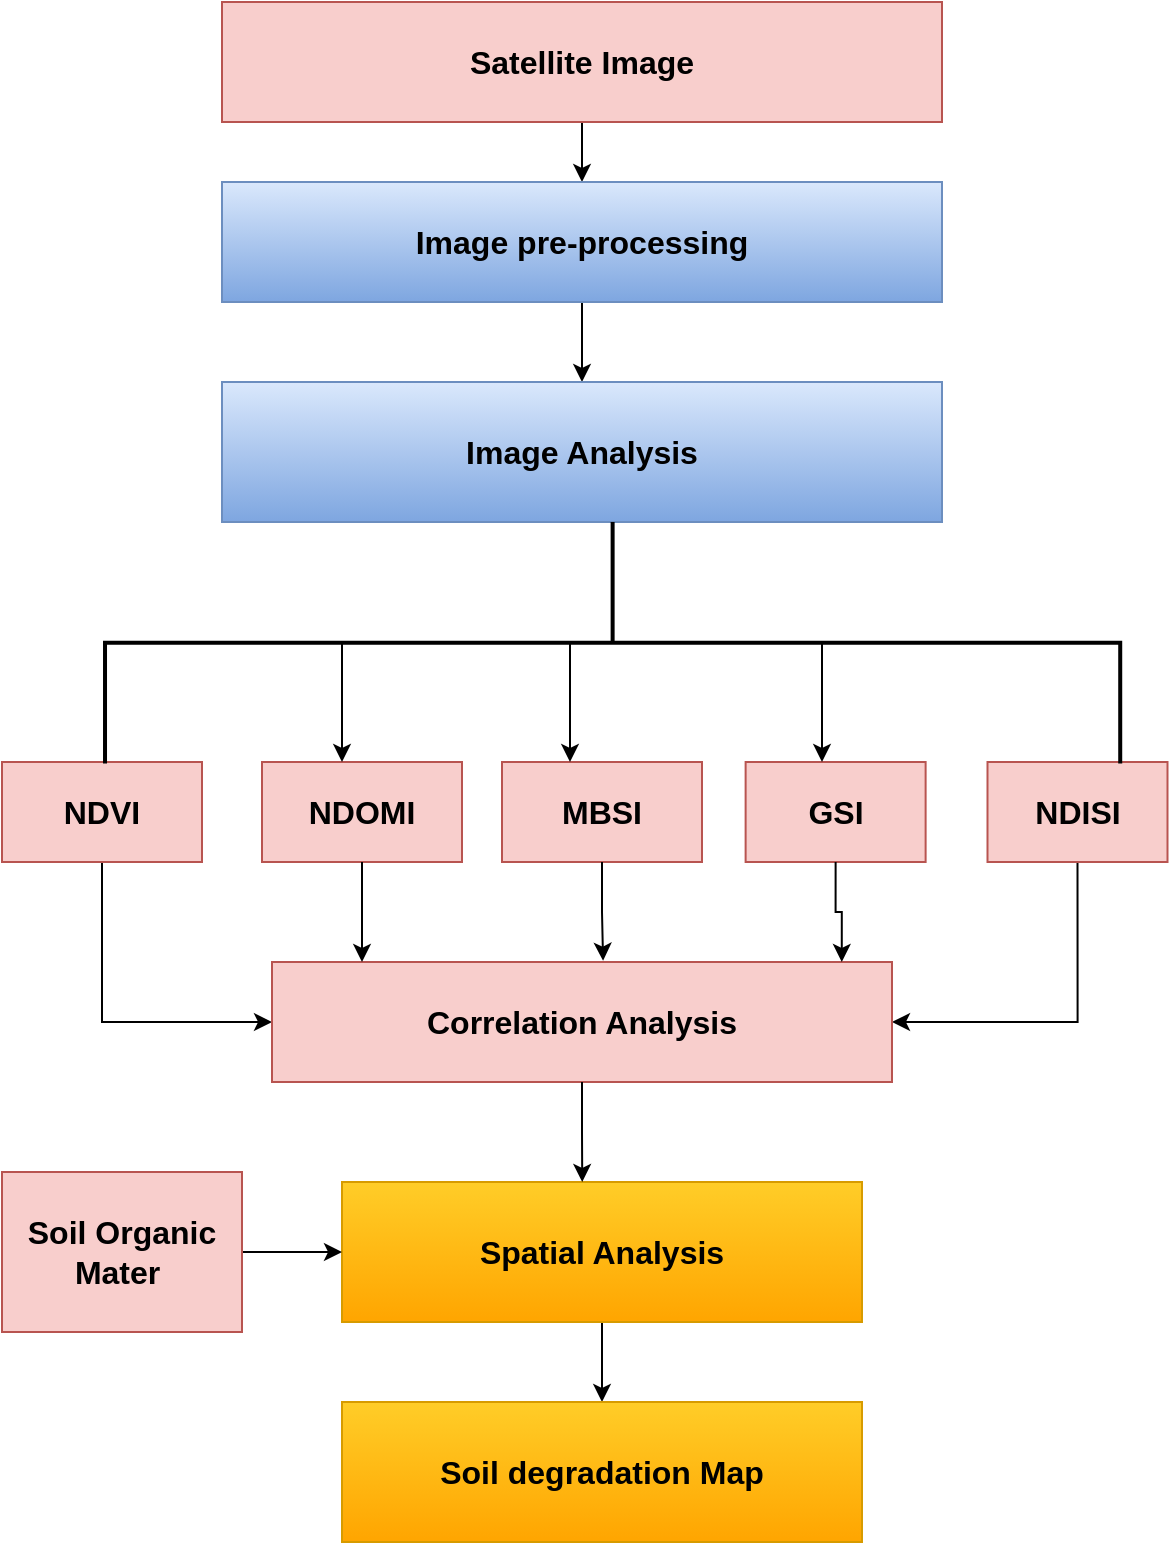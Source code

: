 <mxfile version="24.7.13">
  <diagram name="Page-1" id="58UBv90gL8MjTvQ0BdN7">
    <mxGraphModel dx="1032" dy="501" grid="1" gridSize="10" guides="1" tooltips="1" connect="1" arrows="1" fold="1" page="1" pageScale="1" pageWidth="827" pageHeight="1169" math="0" shadow="0">
      <root>
        <mxCell id="0" />
        <mxCell id="1" parent="0" />
        <mxCell id="U_juzYRr8GewKVmxgIOD-14" style="edgeStyle=orthogonalEdgeStyle;rounded=0;orthogonalLoop=1;jettySize=auto;html=1;exitX=0.5;exitY=1;exitDx=0;exitDy=0;" parent="1" source="U_juzYRr8GewKVmxgIOD-2" target="U_juzYRr8GewKVmxgIOD-3" edge="1">
          <mxGeometry relative="1" as="geometry" />
        </mxCell>
        <mxCell id="U_juzYRr8GewKVmxgIOD-2" value="&lt;font style=&quot;font-size: 16px;&quot;&gt;&lt;b&gt;Satellite Image&lt;/b&gt;&lt;/font&gt;" style="rounded=0;whiteSpace=wrap;html=1;fillColor=#f8cecc;strokeColor=#b85450;" parent="1" vertex="1">
          <mxGeometry x="240" y="180" width="360" height="60" as="geometry" />
        </mxCell>
        <mxCell id="U_juzYRr8GewKVmxgIOD-15" style="edgeStyle=orthogonalEdgeStyle;rounded=0;orthogonalLoop=1;jettySize=auto;html=1;exitX=0.5;exitY=1;exitDx=0;exitDy=0;" parent="1" source="U_juzYRr8GewKVmxgIOD-3" target="U_juzYRr8GewKVmxgIOD-4" edge="1">
          <mxGeometry relative="1" as="geometry" />
        </mxCell>
        <mxCell id="U_juzYRr8GewKVmxgIOD-3" value="&lt;font style=&quot;font-size: 16px;&quot;&gt;&lt;b&gt;Image pre-processing&lt;/b&gt;&lt;/font&gt;" style="rounded=0;whiteSpace=wrap;html=1;fillColor=#dae8fc;strokeColor=#6c8ebf;gradientColor=#7ea6e0;" parent="1" vertex="1">
          <mxGeometry x="240" y="270" width="360" height="60" as="geometry" />
        </mxCell>
        <mxCell id="U_juzYRr8GewKVmxgIOD-4" value="&lt;font style=&quot;font-size: 16px;&quot;&gt;&lt;b&gt;Image Analysis&lt;/b&gt;&lt;/font&gt;" style="rounded=0;whiteSpace=wrap;html=1;fillColor=#dae8fc;strokeColor=#6c8ebf;gradientColor=#7ea6e0;" parent="1" vertex="1">
          <mxGeometry x="240" y="370" width="360" height="70" as="geometry" />
        </mxCell>
        <mxCell id="U_juzYRr8GewKVmxgIOD-5" value="&lt;span style=&quot;font-size: 16px;&quot;&gt;&lt;b&gt;NDOMI&lt;/b&gt;&lt;/span&gt;" style="rounded=0;whiteSpace=wrap;html=1;fillColor=#f8cecc;strokeColor=#b85450;" parent="1" vertex="1">
          <mxGeometry x="260" y="560" width="100" height="50" as="geometry" />
        </mxCell>
        <mxCell id="b1wOySysg9WmNA8sPAV4-6" style="edgeStyle=orthogonalEdgeStyle;rounded=0;orthogonalLoop=1;jettySize=auto;html=1;exitX=0.5;exitY=1;exitDx=0;exitDy=0;entryX=0;entryY=0.5;entryDx=0;entryDy=0;" edge="1" parent="1" source="U_juzYRr8GewKVmxgIOD-7" target="b1wOySysg9WmNA8sPAV4-1">
          <mxGeometry relative="1" as="geometry" />
        </mxCell>
        <mxCell id="U_juzYRr8GewKVmxgIOD-7" value="&lt;font style=&quot;font-size: 16px;&quot;&gt;&lt;b&gt;NDVI&lt;/b&gt;&lt;/font&gt;" style="rounded=0;whiteSpace=wrap;html=1;fillColor=#f8cecc;strokeColor=#b85450;" parent="1" vertex="1">
          <mxGeometry x="130" y="560" width="100" height="50" as="geometry" />
        </mxCell>
        <mxCell id="U_juzYRr8GewKVmxgIOD-8" value="&lt;font style=&quot;font-size: 16px;&quot;&gt;&lt;b&gt;GSI&lt;/b&gt;&lt;/font&gt;" style="rounded=0;whiteSpace=wrap;html=1;fillColor=#f8cecc;strokeColor=#b85450;" parent="1" vertex="1">
          <mxGeometry x="501.81" y="560" width="90" height="50" as="geometry" />
        </mxCell>
        <mxCell id="U_juzYRr8GewKVmxgIOD-9" value="&lt;font style=&quot;font-size: 16px;&quot;&gt;&lt;b&gt;MBSI&lt;/b&gt;&lt;/font&gt;" style="rounded=0;whiteSpace=wrap;html=1;fillColor=#f8cecc;strokeColor=#b85450;" parent="1" vertex="1">
          <mxGeometry x="380" y="560" width="100" height="50" as="geometry" />
        </mxCell>
        <mxCell id="b1wOySysg9WmNA8sPAV4-2" style="edgeStyle=orthogonalEdgeStyle;rounded=0;orthogonalLoop=1;jettySize=auto;html=1;exitX=0.5;exitY=1;exitDx=0;exitDy=0;entryX=1;entryY=0.5;entryDx=0;entryDy=0;" edge="1" parent="1" source="U_juzYRr8GewKVmxgIOD-10" target="b1wOySysg9WmNA8sPAV4-1">
          <mxGeometry relative="1" as="geometry">
            <Array as="points">
              <mxPoint x="668" y="690" />
            </Array>
          </mxGeometry>
        </mxCell>
        <mxCell id="U_juzYRr8GewKVmxgIOD-10" value="&lt;font style=&quot;font-size: 16px;&quot;&gt;&lt;b&gt;NDISI&lt;/b&gt;&lt;/font&gt;" style="rounded=0;whiteSpace=wrap;html=1;fillColor=#f8cecc;strokeColor=#b85450;" parent="1" vertex="1">
          <mxGeometry x="622.75" y="560" width="90" height="50" as="geometry" />
        </mxCell>
        <mxCell id="b1wOySysg9WmNA8sPAV4-17" style="edgeStyle=orthogonalEdgeStyle;rounded=0;orthogonalLoop=1;jettySize=auto;html=1;exitX=0.5;exitY=1;exitDx=0;exitDy=0;" edge="1" parent="1" source="U_juzYRr8GewKVmxgIOD-11" target="U_juzYRr8GewKVmxgIOD-12">
          <mxGeometry relative="1" as="geometry" />
        </mxCell>
        <mxCell id="U_juzYRr8GewKVmxgIOD-11" value="&lt;span style=&quot;font-size: 16px;&quot;&gt;&lt;b&gt;Spatial Analysis&lt;/b&gt;&lt;/span&gt;" style="rounded=0;whiteSpace=wrap;html=1;fillColor=#ffcd28;strokeColor=#d79b00;gradientColor=#ffa500;" parent="1" vertex="1">
          <mxGeometry x="300" y="770" width="260" height="70" as="geometry" />
        </mxCell>
        <mxCell id="U_juzYRr8GewKVmxgIOD-12" value="&lt;font style=&quot;font-size: 16px;&quot;&gt;&lt;b&gt;Soil degradation Map&lt;/b&gt;&lt;/font&gt;" style="rounded=0;whiteSpace=wrap;html=1;fillColor=#ffcd28;strokeColor=#d79b00;gradientColor=#ffa500;" parent="1" vertex="1">
          <mxGeometry x="300" y="880" width="260" height="70" as="geometry" />
        </mxCell>
        <mxCell id="U_juzYRr8GewKVmxgIOD-16" value="" style="strokeWidth=2;html=1;shape=mxgraph.flowchart.annotation_2;align=left;labelPosition=right;pointerEvents=1;rotation=90;" parent="1" vertex="1">
          <mxGeometry x="374.95" y="246.55" width="120.72" height="507.6" as="geometry" />
        </mxCell>
        <mxCell id="b1wOySysg9WmNA8sPAV4-1" value="&lt;font style=&quot;font-size: 16px;&quot;&gt;&lt;b&gt;Correlation Analysis&lt;/b&gt;&lt;/font&gt;" style="rounded=0;whiteSpace=wrap;html=1;fillColor=#f8cecc;strokeColor=#b85450;" vertex="1" parent="1">
          <mxGeometry x="265" y="660" width="310" height="60" as="geometry" />
        </mxCell>
        <mxCell id="b1wOySysg9WmNA8sPAV4-3" style="edgeStyle=orthogonalEdgeStyle;rounded=0;orthogonalLoop=1;jettySize=auto;html=1;exitX=0.5;exitY=1;exitDx=0;exitDy=0;entryX=0.919;entryY=0;entryDx=0;entryDy=0;entryPerimeter=0;" edge="1" parent="1" source="U_juzYRr8GewKVmxgIOD-8" target="b1wOySysg9WmNA8sPAV4-1">
          <mxGeometry relative="1" as="geometry" />
        </mxCell>
        <mxCell id="b1wOySysg9WmNA8sPAV4-4" style="edgeStyle=orthogonalEdgeStyle;rounded=0;orthogonalLoop=1;jettySize=auto;html=1;exitX=0.5;exitY=1;exitDx=0;exitDy=0;entryX=0.534;entryY=-0.011;entryDx=0;entryDy=0;entryPerimeter=0;" edge="1" parent="1" source="U_juzYRr8GewKVmxgIOD-9" target="b1wOySysg9WmNA8sPAV4-1">
          <mxGeometry relative="1" as="geometry" />
        </mxCell>
        <mxCell id="b1wOySysg9WmNA8sPAV4-5" style="edgeStyle=orthogonalEdgeStyle;rounded=0;orthogonalLoop=1;jettySize=auto;html=1;exitX=0.5;exitY=1;exitDx=0;exitDy=0;" edge="1" parent="1" source="U_juzYRr8GewKVmxgIOD-5">
          <mxGeometry relative="1" as="geometry">
            <mxPoint x="310" y="660" as="targetPoint" />
          </mxGeometry>
        </mxCell>
        <mxCell id="b1wOySysg9WmNA8sPAV4-13" value="" style="endArrow=classic;html=1;rounded=0;" edge="1" parent="1">
          <mxGeometry width="50" height="50" relative="1" as="geometry">
            <mxPoint x="540" y="500" as="sourcePoint" />
            <mxPoint x="540" y="560" as="targetPoint" />
            <Array as="points">
              <mxPoint x="540" y="520" />
            </Array>
          </mxGeometry>
        </mxCell>
        <mxCell id="b1wOySysg9WmNA8sPAV4-14" value="" style="endArrow=classic;html=1;rounded=0;" edge="1" parent="1">
          <mxGeometry width="50" height="50" relative="1" as="geometry">
            <mxPoint x="414" y="500" as="sourcePoint" />
            <mxPoint x="414" y="560" as="targetPoint" />
            <Array as="points">
              <mxPoint x="414" y="520" />
            </Array>
          </mxGeometry>
        </mxCell>
        <mxCell id="b1wOySysg9WmNA8sPAV4-15" value="" style="endArrow=classic;html=1;rounded=0;" edge="1" parent="1">
          <mxGeometry width="50" height="50" relative="1" as="geometry">
            <mxPoint x="300" y="500" as="sourcePoint" />
            <mxPoint x="300" y="560" as="targetPoint" />
            <Array as="points">
              <mxPoint x="300" y="520" />
            </Array>
          </mxGeometry>
        </mxCell>
        <mxCell id="b1wOySysg9WmNA8sPAV4-16" style="edgeStyle=orthogonalEdgeStyle;rounded=0;orthogonalLoop=1;jettySize=auto;html=1;exitX=0.5;exitY=1;exitDx=0;exitDy=0;entryX=0.462;entryY=0;entryDx=0;entryDy=0;entryPerimeter=0;" edge="1" parent="1" source="b1wOySysg9WmNA8sPAV4-1" target="U_juzYRr8GewKVmxgIOD-11">
          <mxGeometry relative="1" as="geometry" />
        </mxCell>
        <mxCell id="b1wOySysg9WmNA8sPAV4-20" style="edgeStyle=orthogonalEdgeStyle;rounded=0;orthogonalLoop=1;jettySize=auto;html=1;exitX=1;exitY=0.5;exitDx=0;exitDy=0;" edge="1" parent="1" source="b1wOySysg9WmNA8sPAV4-18" target="U_juzYRr8GewKVmxgIOD-11">
          <mxGeometry relative="1" as="geometry" />
        </mxCell>
        <mxCell id="b1wOySysg9WmNA8sPAV4-18" value="&lt;font style=&quot;font-size: 16px;&quot;&gt;&lt;b&gt;Soil Organic Mater&amp;nbsp;&lt;/b&gt;&lt;/font&gt;" style="rounded=0;whiteSpace=wrap;html=1;fillColor=#f8cecc;strokeColor=#b85450;" vertex="1" parent="1">
          <mxGeometry x="130" y="765" width="120" height="80" as="geometry" />
        </mxCell>
      </root>
    </mxGraphModel>
  </diagram>
</mxfile>
